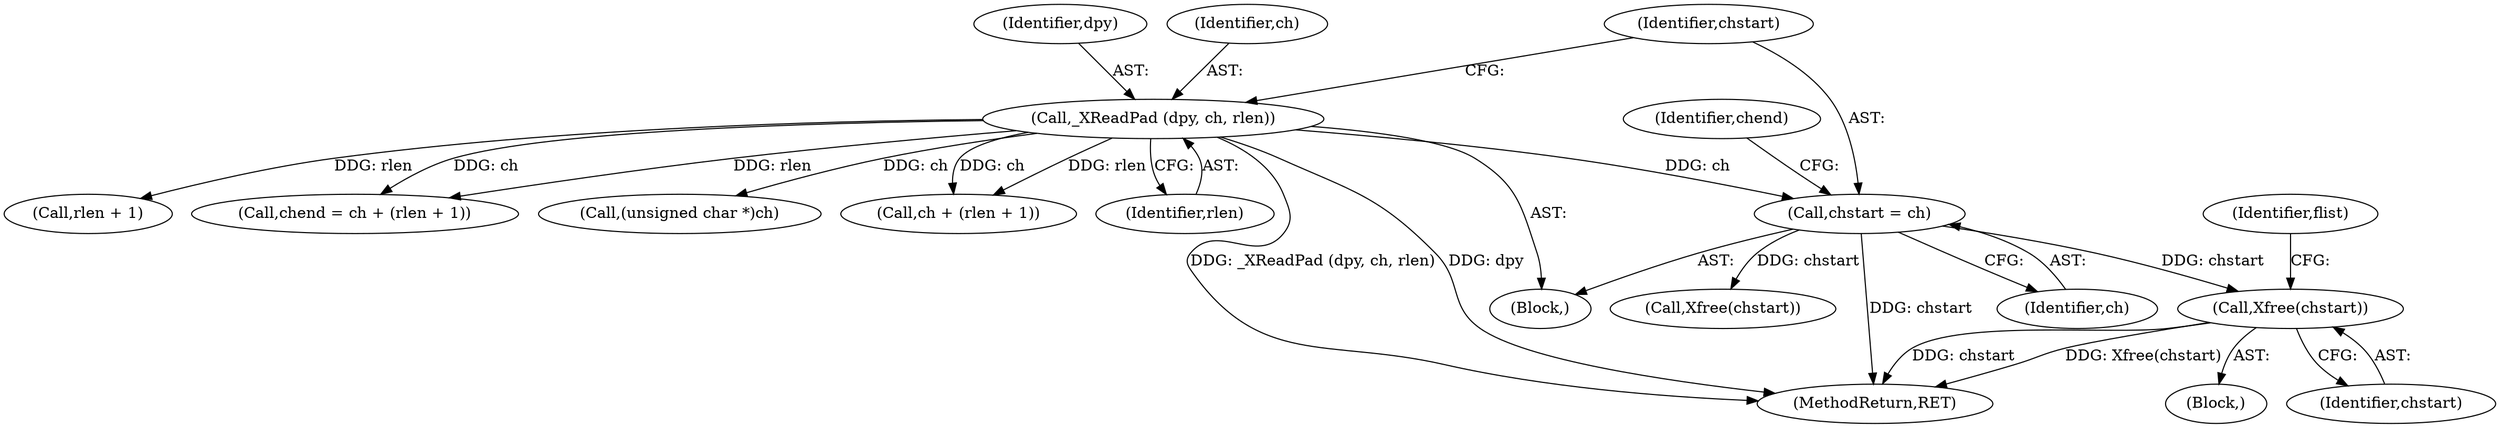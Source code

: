 digraph "0_libx11_b469da1430cdcee06e31c6251b83aede072a1ff0@API" {
"1000363" [label="(Call,Xfree(chstart))"];
"1000280" [label="(Call,chstart = ch)"];
"1000276" [label="(Call,_XReadPad (dpy, ch, rlen))"];
"1000363" [label="(Call,Xfree(chstart))"];
"1000198" [label="(Block,)"];
"1000276" [label="(Call,_XReadPad (dpy, ch, rlen))"];
"1000287" [label="(Call,rlen + 1)"];
"1000282" [label="(Identifier,ch)"];
"1000283" [label="(Call,chend = ch + (rlen + 1))"];
"1000284" [label="(Identifier,chend)"];
"1000280" [label="(Call,chstart = ch)"];
"1000362" [label="(Block,)"];
"1000293" [label="(Call,(unsigned char *)ch)"];
"1000285" [label="(Call,ch + (rlen + 1))"];
"1000279" [label="(Identifier,rlen)"];
"1000366" [label="(Identifier,flist)"];
"1000350" [label="(Call,Xfree(chstart))"];
"1000277" [label="(Identifier,dpy)"];
"1000364" [label="(Identifier,chstart)"];
"1000376" [label="(MethodReturn,RET)"];
"1000281" [label="(Identifier,chstart)"];
"1000278" [label="(Identifier,ch)"];
"1000363" -> "1000362"  [label="AST: "];
"1000363" -> "1000364"  [label="CFG: "];
"1000364" -> "1000363"  [label="AST: "];
"1000366" -> "1000363"  [label="CFG: "];
"1000363" -> "1000376"  [label="DDG: chstart"];
"1000363" -> "1000376"  [label="DDG: Xfree(chstart)"];
"1000280" -> "1000363"  [label="DDG: chstart"];
"1000280" -> "1000198"  [label="AST: "];
"1000280" -> "1000282"  [label="CFG: "];
"1000281" -> "1000280"  [label="AST: "];
"1000282" -> "1000280"  [label="AST: "];
"1000284" -> "1000280"  [label="CFG: "];
"1000280" -> "1000376"  [label="DDG: chstart"];
"1000276" -> "1000280"  [label="DDG: ch"];
"1000280" -> "1000350"  [label="DDG: chstart"];
"1000276" -> "1000198"  [label="AST: "];
"1000276" -> "1000279"  [label="CFG: "];
"1000277" -> "1000276"  [label="AST: "];
"1000278" -> "1000276"  [label="AST: "];
"1000279" -> "1000276"  [label="AST: "];
"1000281" -> "1000276"  [label="CFG: "];
"1000276" -> "1000376"  [label="DDG: _XReadPad (dpy, ch, rlen)"];
"1000276" -> "1000376"  [label="DDG: dpy"];
"1000276" -> "1000283"  [label="DDG: ch"];
"1000276" -> "1000283"  [label="DDG: rlen"];
"1000276" -> "1000285"  [label="DDG: ch"];
"1000276" -> "1000285"  [label="DDG: rlen"];
"1000276" -> "1000287"  [label="DDG: rlen"];
"1000276" -> "1000293"  [label="DDG: ch"];
}
